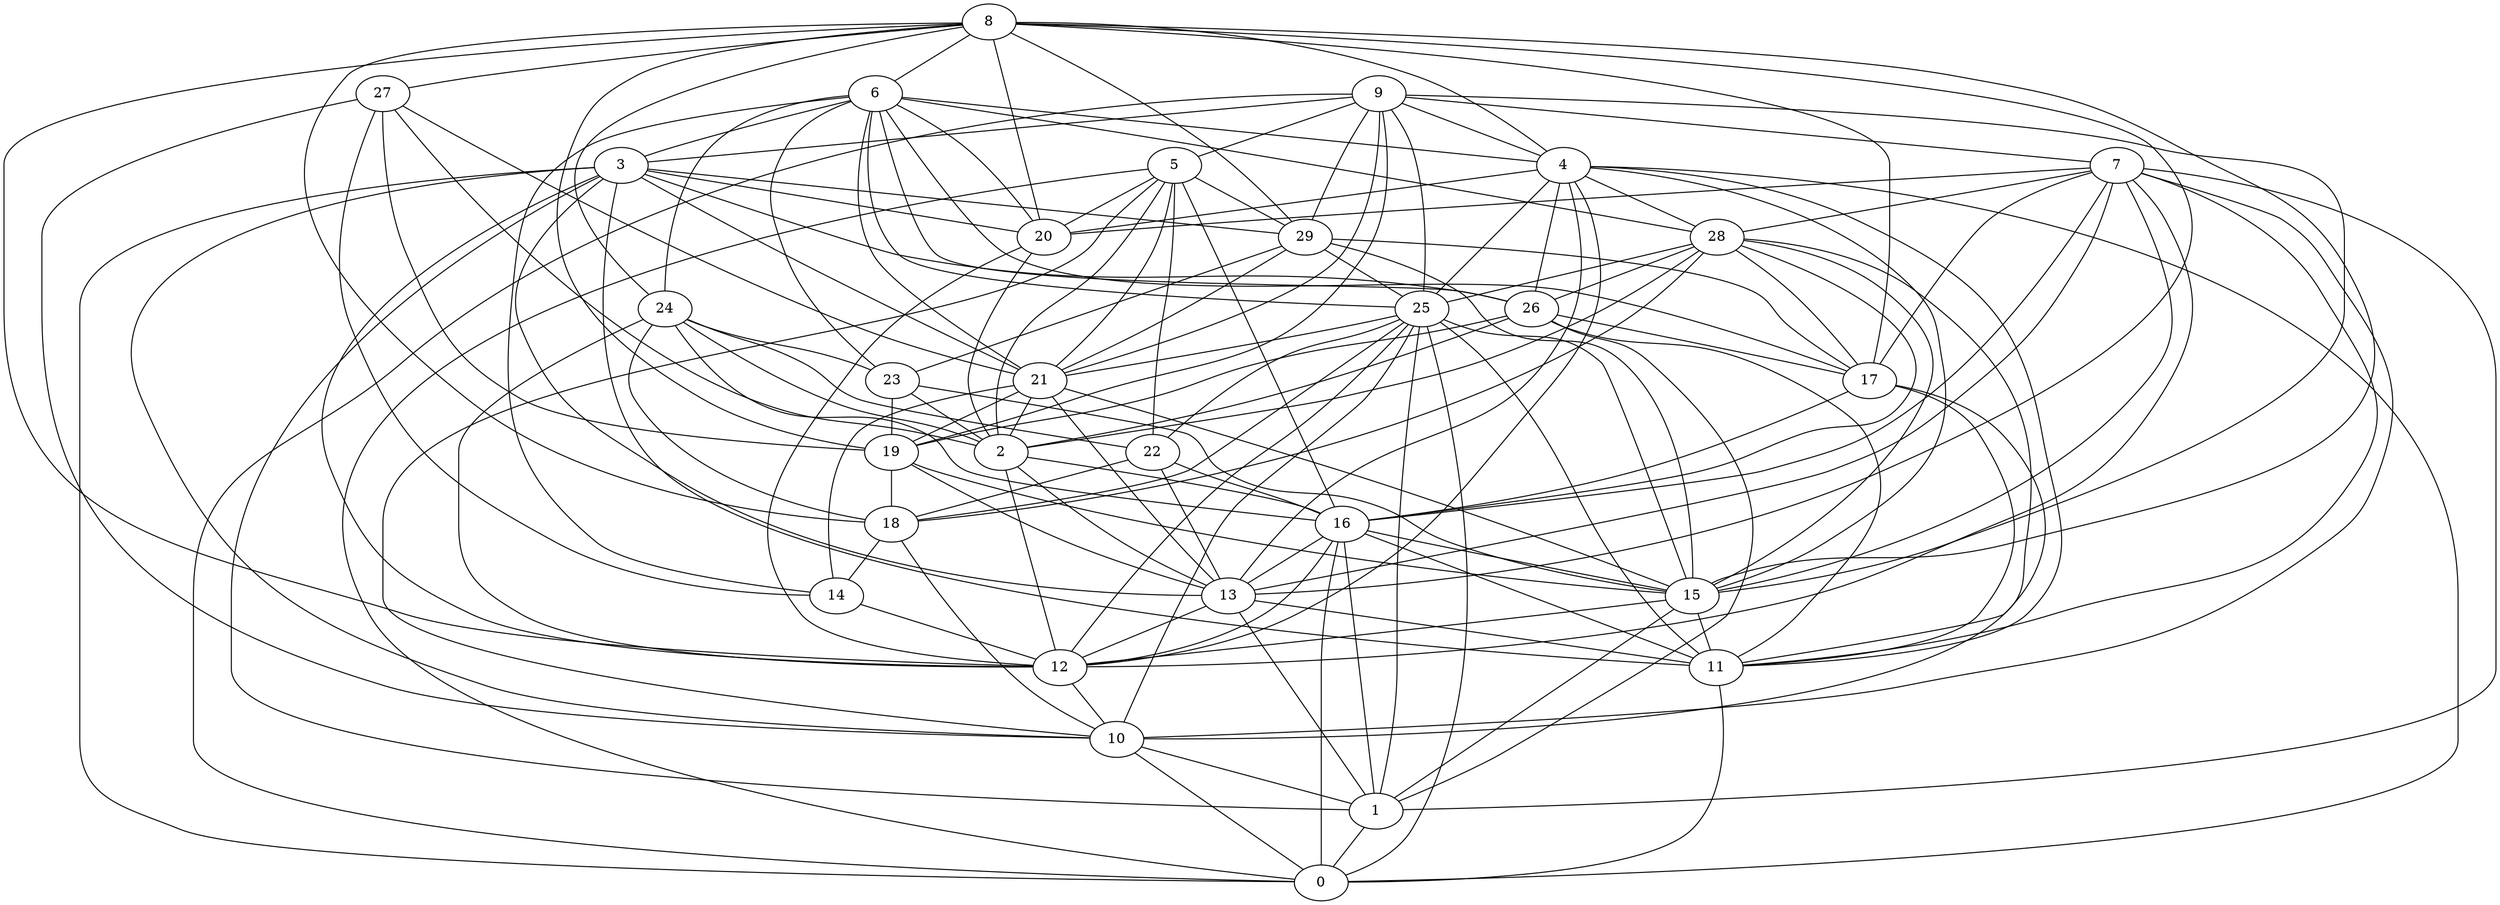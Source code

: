 digraph GG_graph {

subgraph G_graph {
edge [color = black]
"27" -> "21" [dir = none]
"27" -> "10" [dir = none]
"9" -> "0" [dir = none]
"9" -> "15" [dir = none]
"9" -> "25" [dir = none]
"9" -> "7" [dir = none]
"22" -> "16" [dir = none]
"22" -> "18" [dir = none]
"29" -> "23" [dir = none]
"29" -> "15" [dir = none]
"29" -> "17" [dir = none]
"13" -> "1" [dir = none]
"13" -> "12" [dir = none]
"13" -> "11" [dir = none]
"12" -> "10" [dir = none]
"19" -> "15" [dir = none]
"8" -> "13" [dir = none]
"8" -> "18" [dir = none]
"8" -> "19" [dir = none]
"8" -> "20" [dir = none]
"8" -> "12" [dir = none]
"8" -> "27" [dir = none]
"8" -> "17" [dir = none]
"8" -> "4" [dir = none]
"8" -> "15" [dir = none]
"16" -> "0" [dir = none]
"16" -> "11" [dir = none]
"6" -> "4" [dir = none]
"6" -> "14" [dir = none]
"6" -> "28" [dir = none]
"6" -> "17" [dir = none]
"6" -> "3" [dir = none]
"6" -> "24" [dir = none]
"6" -> "25" [dir = none]
"3" -> "20" [dir = none]
"3" -> "0" [dir = none]
"3" -> "29" [dir = none]
"3" -> "21" [dir = none]
"3" -> "1" [dir = none]
"23" -> "15" [dir = none]
"21" -> "2" [dir = none]
"21" -> "19" [dir = none]
"21" -> "13" [dir = none]
"21" -> "14" [dir = none]
"20" -> "12" [dir = none]
"11" -> "0" [dir = none]
"18" -> "14" [dir = none]
"24" -> "12" [dir = none]
"24" -> "18" [dir = none]
"24" -> "2" [dir = none]
"24" -> "16" [dir = none]
"24" -> "23" [dir = none]
"17" -> "10" [dir = none]
"17" -> "11" [dir = none]
"28" -> "16" [dir = none]
"28" -> "18" [dir = none]
"28" -> "15" [dir = none]
"28" -> "26" [dir = none]
"28" -> "2" [dir = none]
"28" -> "11" [dir = none]
"28" -> "17" [dir = none]
"5" -> "2" [dir = none]
"5" -> "22" [dir = none]
"5" -> "10" [dir = none]
"5" -> "29" [dir = none]
"5" -> "0" [dir = none]
"5" -> "16" [dir = none]
"14" -> "12" [dir = none]
"26" -> "1" [dir = none]
"26" -> "17" [dir = none]
"26" -> "19" [dir = none]
"2" -> "12" [dir = none]
"25" -> "21" [dir = none]
"25" -> "11" [dir = none]
"25" -> "0" [dir = none]
"25" -> "22" [dir = none]
"7" -> "11" [dir = none]
"7" -> "1" [dir = none]
"7" -> "20" [dir = none]
"7" -> "16" [dir = none]
"7" -> "28" [dir = none]
"7" -> "17" [dir = none]
"7" -> "10" [dir = none]
"7" -> "12" [dir = none]
"10" -> "0" [dir = none]
"4" -> "20" [dir = none]
"4" -> "25" [dir = none]
"10" -> "1" [dir = none]
"1" -> "0" [dir = none]
"4" -> "26" [dir = none]
"6" -> "21" [dir = none]
"4" -> "12" [dir = none]
"4" -> "15" [dir = none]
"9" -> "3" [dir = none]
"28" -> "25" [dir = none]
"18" -> "10" [dir = none]
"26" -> "2" [dir = none]
"16" -> "1" [dir = none]
"19" -> "13" [dir = none]
"29" -> "21" [dir = none]
"5" -> "21" [dir = none]
"23" -> "2" [dir = none]
"6" -> "26" [dir = none]
"8" -> "29" [dir = none]
"2" -> "13" [dir = none]
"25" -> "18" [dir = none]
"9" -> "21" [dir = none]
"6" -> "20" [dir = none]
"3" -> "11" [dir = none]
"25" -> "1" [dir = none]
"27" -> "2" [dir = none]
"27" -> "14" [dir = none]
"24" -> "22" [dir = none]
"25" -> "15" [dir = none]
"22" -> "13" [dir = none]
"9" -> "4" [dir = none]
"3" -> "10" [dir = none]
"4" -> "0" [dir = none]
"6" -> "23" [dir = none]
"9" -> "19" [dir = none]
"21" -> "15" [dir = none]
"3" -> "12" [dir = none]
"8" -> "24" [dir = none]
"7" -> "13" [dir = none]
"2" -> "16" [dir = none]
"15" -> "1" [dir = none]
"16" -> "13" [dir = none]
"17" -> "16" [dir = none]
"26" -> "11" [dir = none]
"5" -> "20" [dir = none]
"4" -> "11" [dir = none]
"23" -> "19" [dir = none]
"9" -> "29" [dir = none]
"19" -> "18" [dir = none]
"25" -> "12" [dir = none]
"9" -> "5" [dir = none]
"29" -> "25" [dir = none]
"16" -> "15" [dir = none]
"3" -> "13" [dir = none]
"8" -> "6" [dir = none]
"7" -> "15" [dir = none]
"16" -> "12" [dir = none]
"4" -> "28" [dir = none]
"4" -> "13" [dir = none]
"20" -> "2" [dir = none]
"3" -> "26" [dir = none]
"27" -> "19" [dir = none]
"15" -> "12" [dir = none]
"15" -> "11" [dir = none]
"25" -> "10" [dir = none]
}

}
